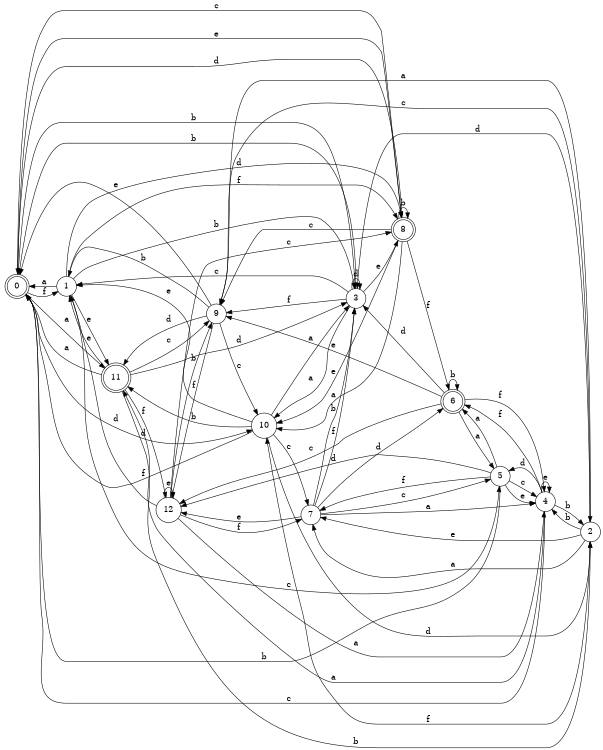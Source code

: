 digraph n11_4 {
__start0 [label="" shape="none"];

rankdir=LR;
size="8,5";

s0 [style="rounded,filled", color="black", fillcolor="white" shape="doublecircle", label="0"];
s1 [style="filled", color="black", fillcolor="white" shape="circle", label="1"];
s2 [style="filled", color="black", fillcolor="white" shape="circle", label="2"];
s3 [style="filled", color="black", fillcolor="white" shape="circle", label="3"];
s4 [style="filled", color="black", fillcolor="white" shape="circle", label="4"];
s5 [style="filled", color="black", fillcolor="white" shape="circle", label="5"];
s6 [style="rounded,filled", color="black", fillcolor="white" shape="doublecircle", label="6"];
s7 [style="filled", color="black", fillcolor="white" shape="circle", label="7"];
s8 [style="rounded,filled", color="black", fillcolor="white" shape="doublecircle", label="8"];
s9 [style="filled", color="black", fillcolor="white" shape="circle", label="9"];
s10 [style="filled", color="black", fillcolor="white" shape="circle", label="10"];
s11 [style="rounded,filled", color="black", fillcolor="white" shape="doublecircle", label="11"];
s12 [style="filled", color="black", fillcolor="white" shape="circle", label="12"];
s0 -> s11 [label="a"];
s0 -> s3 [label="b"];
s0 -> s8 [label="c"];
s0 -> s10 [label="d"];
s0 -> s8 [label="e"];
s0 -> s1 [label="f"];
s1 -> s0 [label="a"];
s1 -> s3 [label="b"];
s1 -> s5 [label="c"];
s1 -> s8 [label="d"];
s1 -> s11 [label="e"];
s1 -> s8 [label="f"];
s2 -> s7 [label="a"];
s2 -> s4 [label="b"];
s2 -> s9 [label="c"];
s2 -> s3 [label="d"];
s2 -> s7 [label="e"];
s2 -> s10 [label="f"];
s3 -> s10 [label="a"];
s3 -> s0 [label="b"];
s3 -> s1 [label="c"];
s3 -> s3 [label="d"];
s3 -> s8 [label="e"];
s3 -> s9 [label="f"];
s4 -> s11 [label="a"];
s4 -> s2 [label="b"];
s4 -> s0 [label="c"];
s4 -> s5 [label="d"];
s4 -> s4 [label="e"];
s4 -> s6 [label="f"];
s5 -> s6 [label="a"];
s5 -> s0 [label="b"];
s5 -> s4 [label="c"];
s5 -> s12 [label="d"];
s5 -> s4 [label="e"];
s5 -> s7 [label="f"];
s6 -> s5 [label="a"];
s6 -> s6 [label="b"];
s6 -> s12 [label="c"];
s6 -> s3 [label="d"];
s6 -> s9 [label="e"];
s6 -> s4 [label="f"];
s7 -> s4 [label="a"];
s7 -> s3 [label="b"];
s7 -> s5 [label="c"];
s7 -> s6 [label="d"];
s7 -> s12 [label="e"];
s7 -> s3 [label="f"];
s8 -> s10 [label="a"];
s8 -> s8 [label="b"];
s8 -> s9 [label="c"];
s8 -> s0 [label="d"];
s8 -> s10 [label="e"];
s8 -> s6 [label="f"];
s9 -> s2 [label="a"];
s9 -> s1 [label="b"];
s9 -> s10 [label="c"];
s9 -> s11 [label="d"];
s9 -> s0 [label="e"];
s9 -> s12 [label="f"];
s10 -> s3 [label="a"];
s10 -> s11 [label="b"];
s10 -> s7 [label="c"];
s10 -> s2 [label="d"];
s10 -> s1 [label="e"];
s10 -> s0 [label="f"];
s11 -> s0 [label="a"];
s11 -> s2 [label="b"];
s11 -> s9 [label="c"];
s11 -> s3 [label="d"];
s11 -> s1 [label="e"];
s11 -> s12 [label="f"];
s12 -> s4 [label="a"];
s12 -> s9 [label="b"];
s12 -> s8 [label="c"];
s12 -> s1 [label="d"];
s12 -> s12 [label="e"];
s12 -> s7 [label="f"];

}